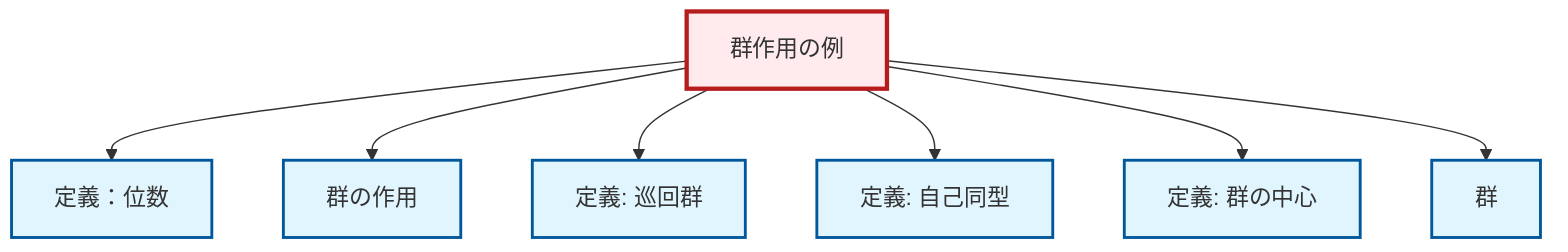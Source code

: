 graph TD
    classDef definition fill:#e1f5fe,stroke:#01579b,stroke-width:2px
    classDef theorem fill:#f3e5f5,stroke:#4a148c,stroke-width:2px
    classDef axiom fill:#fff3e0,stroke:#e65100,stroke-width:2px
    classDef example fill:#e8f5e9,stroke:#1b5e20,stroke-width:2px
    classDef current fill:#ffebee,stroke:#b71c1c,stroke-width:3px
    def-group["群"]:::definition
    def-cyclic-group["定義: 巡回群"]:::definition
    def-automorphism["定義: 自己同型"]:::definition
    def-order["定義：位数"]:::definition
    ex-group-action-examples["群作用の例"]:::example
    def-group-action["群の作用"]:::definition
    def-center-of-group["定義: 群の中心"]:::definition
    ex-group-action-examples --> def-order
    ex-group-action-examples --> def-group-action
    ex-group-action-examples --> def-cyclic-group
    ex-group-action-examples --> def-automorphism
    ex-group-action-examples --> def-center-of-group
    ex-group-action-examples --> def-group
    class ex-group-action-examples current